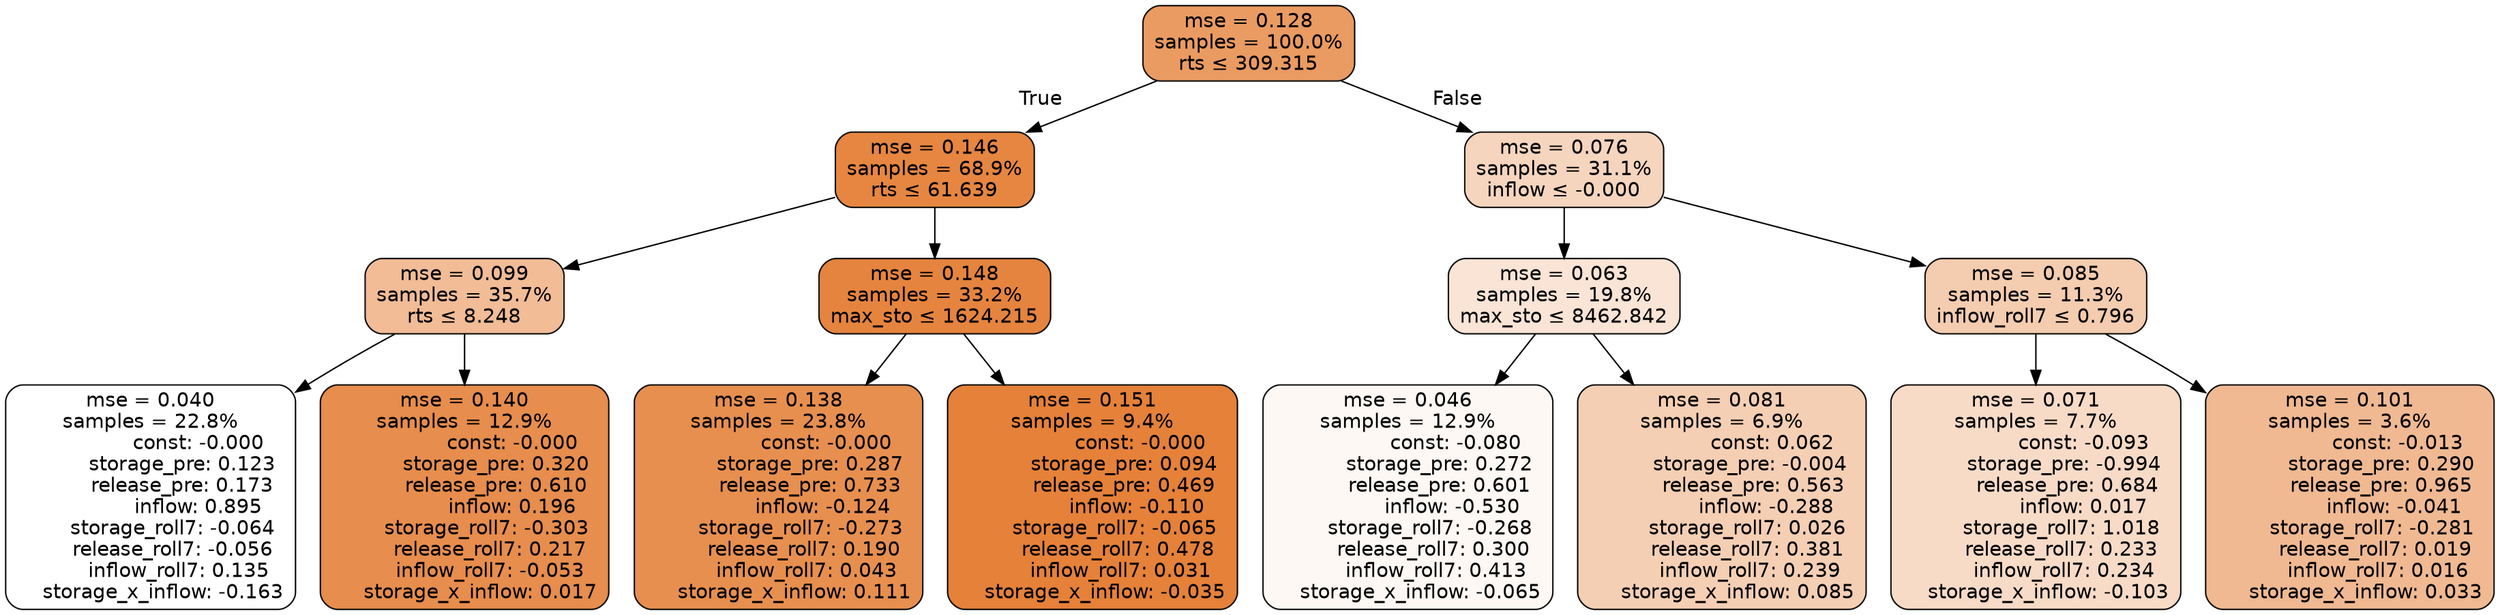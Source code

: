 digraph tree {
bgcolor="transparent"
node [shape=rectangle, style="filled, rounded", color="black", fontname=helvetica] ;
edge [fontname=helvetica] ;
	"0" [label="mse = 0.128
samples = 100.0%
rts &le; 309.315", fillcolor="#ea9b62"]
	"1" [label="mse = 0.146
samples = 68.9%
rts &le; 61.639", fillcolor="#e68641"]
	"2" [label="mse = 0.099
samples = 35.7%
rts &le; 8.248", fillcolor="#f1bc96"]
	"3" [label="mse = 0.040
samples = 22.8%
               const: -0.000
          storage_pre: 0.123
          release_pre: 0.173
               inflow: 0.895
       storage_roll7: -0.064
       release_roll7: -0.056
         inflow_roll7: 0.135
    storage_x_inflow: -0.163", fillcolor="#ffffff"]
	"4" [label="mse = 0.140
samples = 12.9%
               const: -0.000
          storage_pre: 0.320
          release_pre: 0.610
               inflow: 0.196
       storage_roll7: -0.303
        release_roll7: 0.217
        inflow_roll7: -0.053
     storage_x_inflow: 0.017", fillcolor="#e78d4d"]
	"5" [label="mse = 0.148
samples = 33.2%
max_sto &le; 1624.215", fillcolor="#e5843e"]
	"6" [label="mse = 0.138
samples = 23.8%
               const: -0.000
          storage_pre: 0.287
          release_pre: 0.733
              inflow: -0.124
       storage_roll7: -0.273
        release_roll7: 0.190
         inflow_roll7: 0.043
     storage_x_inflow: 0.111", fillcolor="#e78f4f"]
	"7" [label="mse = 0.151
samples = 9.4%
               const: -0.000
          storage_pre: 0.094
          release_pre: 0.469
              inflow: -0.110
       storage_roll7: -0.065
        release_roll7: 0.478
         inflow_roll7: 0.031
    storage_x_inflow: -0.035", fillcolor="#e58139"]
	"8" [label="mse = 0.076
samples = 31.1%
inflow &le; -0.000", fillcolor="#f6d5be"]
	"9" [label="mse = 0.063
samples = 19.8%
max_sto &le; 8462.842", fillcolor="#f9e4d5"]
	"10" [label="mse = 0.046
samples = 12.9%
               const: -0.080
          storage_pre: 0.272
          release_pre: 0.601
              inflow: -0.530
       storage_roll7: -0.268
        release_roll7: 0.300
         inflow_roll7: 0.413
    storage_x_inflow: -0.065", fillcolor="#fdf8f4"]
	"11" [label="mse = 0.081
samples = 6.9%
                const: 0.062
         storage_pre: -0.004
          release_pre: 0.563
              inflow: -0.288
        storage_roll7: 0.026
        release_roll7: 0.381
         inflow_roll7: 0.239
     storage_x_inflow: 0.085", fillcolor="#f5cfb4"]
	"12" [label="mse = 0.085
samples = 11.3%
inflow_roll7 &le; 0.796", fillcolor="#f4ccaf"]
	"13" [label="mse = 0.071
samples = 7.7%
               const: -0.093
         storage_pre: -0.994
          release_pre: 0.684
               inflow: 0.017
        storage_roll7: 1.018
        release_roll7: 0.233
         inflow_roll7: 0.234
    storage_x_inflow: -0.103", fillcolor="#f7dbc7"]
	"14" [label="mse = 0.101
samples = 3.6%
               const: -0.013
          storage_pre: 0.290
          release_pre: 0.965
              inflow: -0.041
       storage_roll7: -0.281
        release_roll7: 0.019
         inflow_roll7: 0.016
     storage_x_inflow: 0.033", fillcolor="#f0b992"]

	"0" -> "1" [labeldistance=2.5, labelangle=45, headlabel="True"]
	"1" -> "2"
	"2" -> "3"
	"2" -> "4"
	"1" -> "5"
	"5" -> "6"
	"5" -> "7"
	"0" -> "8" [labeldistance=2.5, labelangle=-45, headlabel="False"]
	"8" -> "9"
	"9" -> "10"
	"9" -> "11"
	"8" -> "12"
	"12" -> "13"
	"12" -> "14"
}